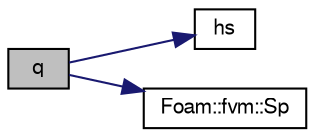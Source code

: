 digraph "q"
{
  bgcolor="transparent";
  edge [fontname="FreeSans",fontsize="10",labelfontname="FreeSans",labelfontsize="10"];
  node [fontname="FreeSans",fontsize="10",shape=record];
  rankdir="LR";
  Node945 [label="q",height=0.2,width=0.4,color="black", fillcolor="grey75", style="filled", fontcolor="black"];
  Node945 -> Node946 [color="midnightblue",fontsize="10",style="solid",fontname="FreeSans"];
  Node946 [label="hs",height=0.2,width=0.4,color="black",URL="$a29182.html#a1b9f8628dfce704c3c47a865522a2e5f",tooltip="Return the film sensible enthalpy [J/kg]. "];
  Node945 -> Node947 [color="midnightblue",fontsize="10",style="solid",fontname="FreeSans"];
  Node947 [label="Foam::fvm::Sp",height=0.2,width=0.4,color="black",URL="$a21135.html#a67e0938495ebeac7ad57361957720554"];
}
